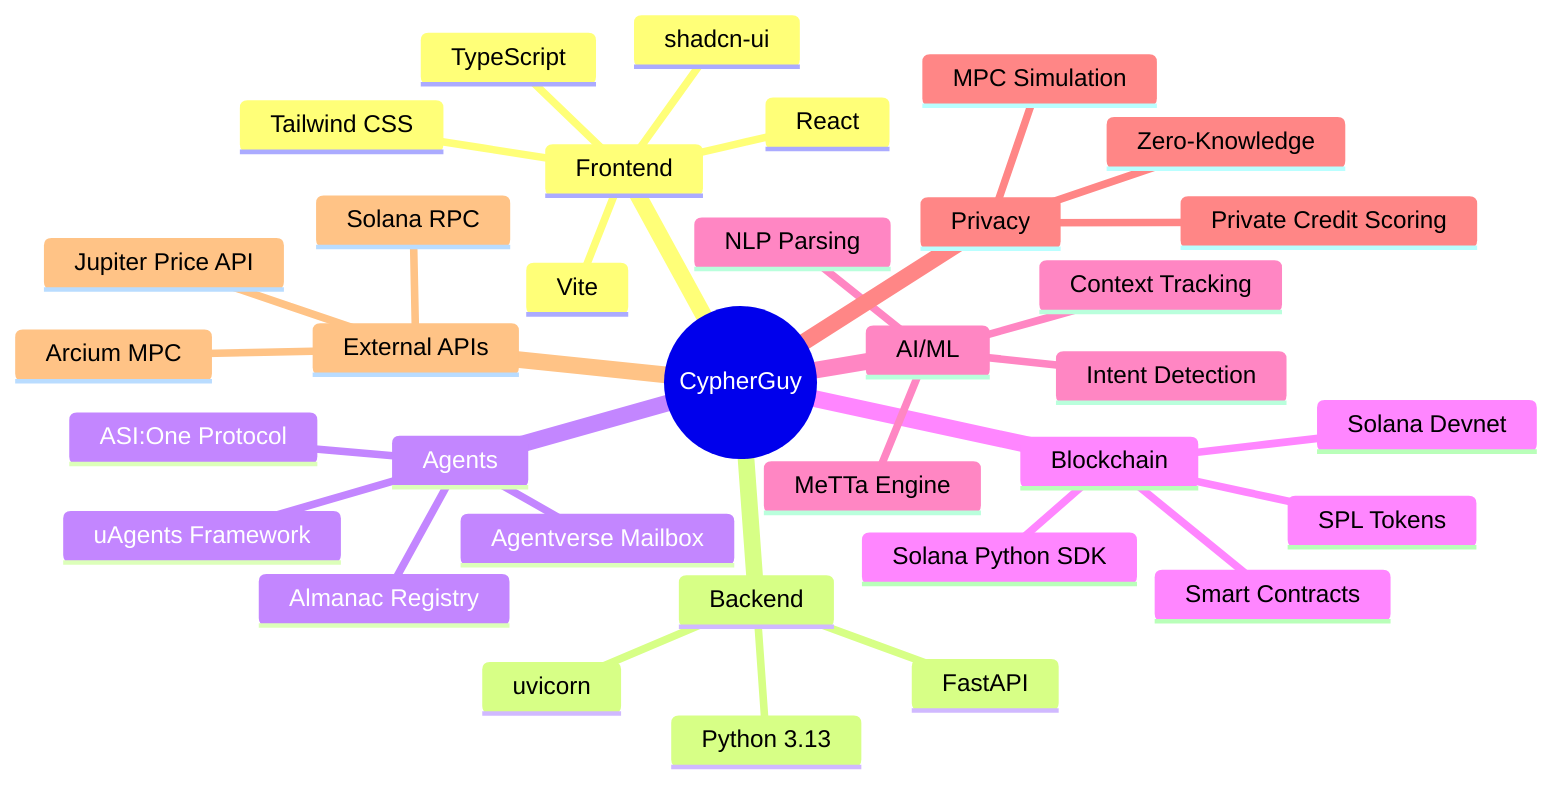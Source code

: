 mindmap
  root((CypherGuy))
    Frontend
      React
      TypeScript
      Vite
      Tailwind CSS
      shadcn-ui
    Backend
      FastAPI
      Python 3.13
      uvicorn
    Agents
      uAgents Framework
      ASI:One Protocol
      Agentverse Mailbox
      Almanac Registry
    Blockchain
      Solana Devnet
      Solana Python SDK
      SPL Tokens
      Smart Contracts
    AI/ML
      MeTTa Engine
      NLP Parsing
      Context Tracking
      Intent Detection
    Privacy
      MPC Simulation
      Zero-Knowledge
      Private Credit Scoring
    External APIs
      Jupiter Price API
      Arcium MPC
      Solana RPC